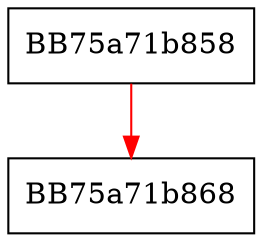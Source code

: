 digraph vfo_make_private {
  node [shape="box"];
  graph [splines=ortho];
  BB75a71b858 -> BB75a71b868 [color="red"];
}
